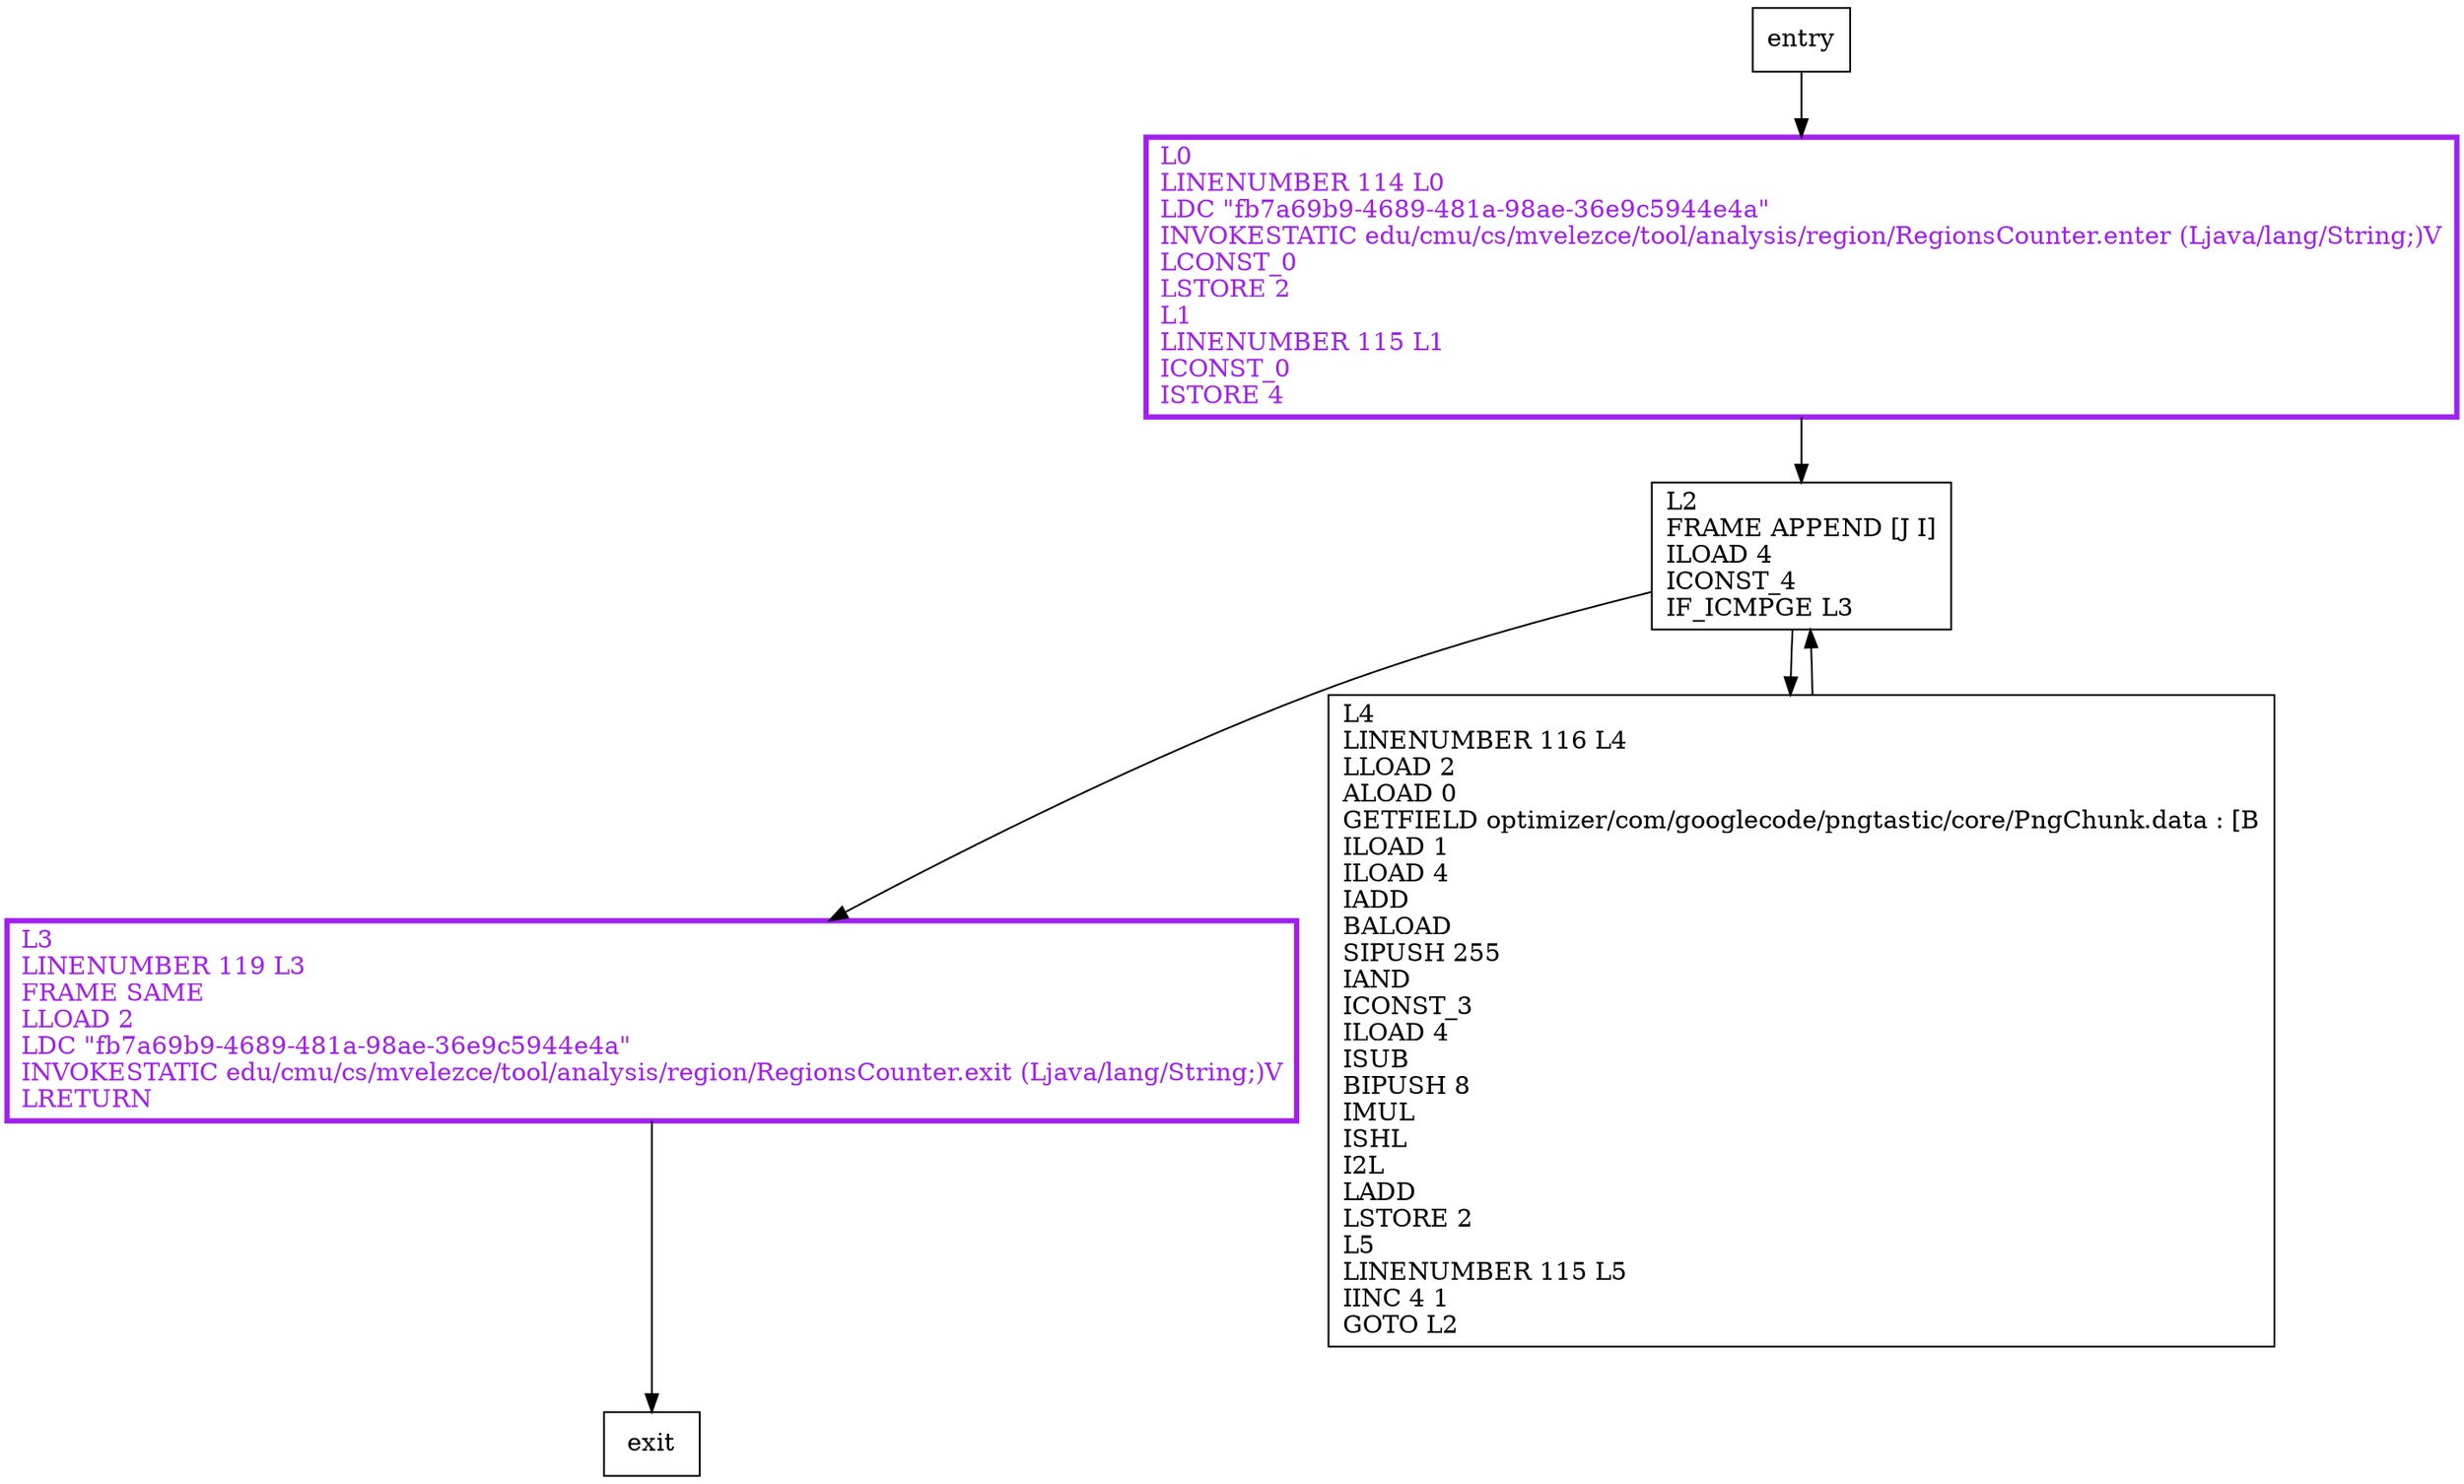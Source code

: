 digraph getUnsignedInt {
node [shape=record];
1075175114 [label="L0\lLINENUMBER 114 L0\lLDC \"fb7a69b9-4689-481a-98ae-36e9c5944e4a\"\lINVOKESTATIC edu/cmu/cs/mvelezce/tool/analysis/region/RegionsCounter.enter (Ljava/lang/String;)V\lLCONST_0\lLSTORE 2\lL1\lLINENUMBER 115 L1\lICONST_0\lISTORE 4\l"];
164068556 [label="L3\lLINENUMBER 119 L3\lFRAME SAME\lLLOAD 2\lLDC \"fb7a69b9-4689-481a-98ae-36e9c5944e4a\"\lINVOKESTATIC edu/cmu/cs/mvelezce/tool/analysis/region/RegionsCounter.exit (Ljava/lang/String;)V\lLRETURN\l"];
2067831093 [label="L2\lFRAME APPEND [J I]\lILOAD 4\lICONST_4\lIF_ICMPGE L3\l"];
1403848796 [label="L4\lLINENUMBER 116 L4\lLLOAD 2\lALOAD 0\lGETFIELD optimizer/com/googlecode/pngtastic/core/PngChunk.data : [B\lILOAD 1\lILOAD 4\lIADD\lBALOAD\lSIPUSH 255\lIAND\lICONST_3\lILOAD 4\lISUB\lBIPUSH 8\lIMUL\lISHL\lI2L\lLADD\lLSTORE 2\lL5\lLINENUMBER 115 L5\lIINC 4 1\lGOTO L2\l"];
entry;
exit;
entry -> 1075175114;
1075175114 -> 2067831093;
164068556 -> exit;
2067831093 -> 164068556;
2067831093 -> 1403848796;
1403848796 -> 2067831093;
1075175114[fontcolor="purple", penwidth=3, color="purple"];
164068556[fontcolor="purple", penwidth=3, color="purple"];
}

